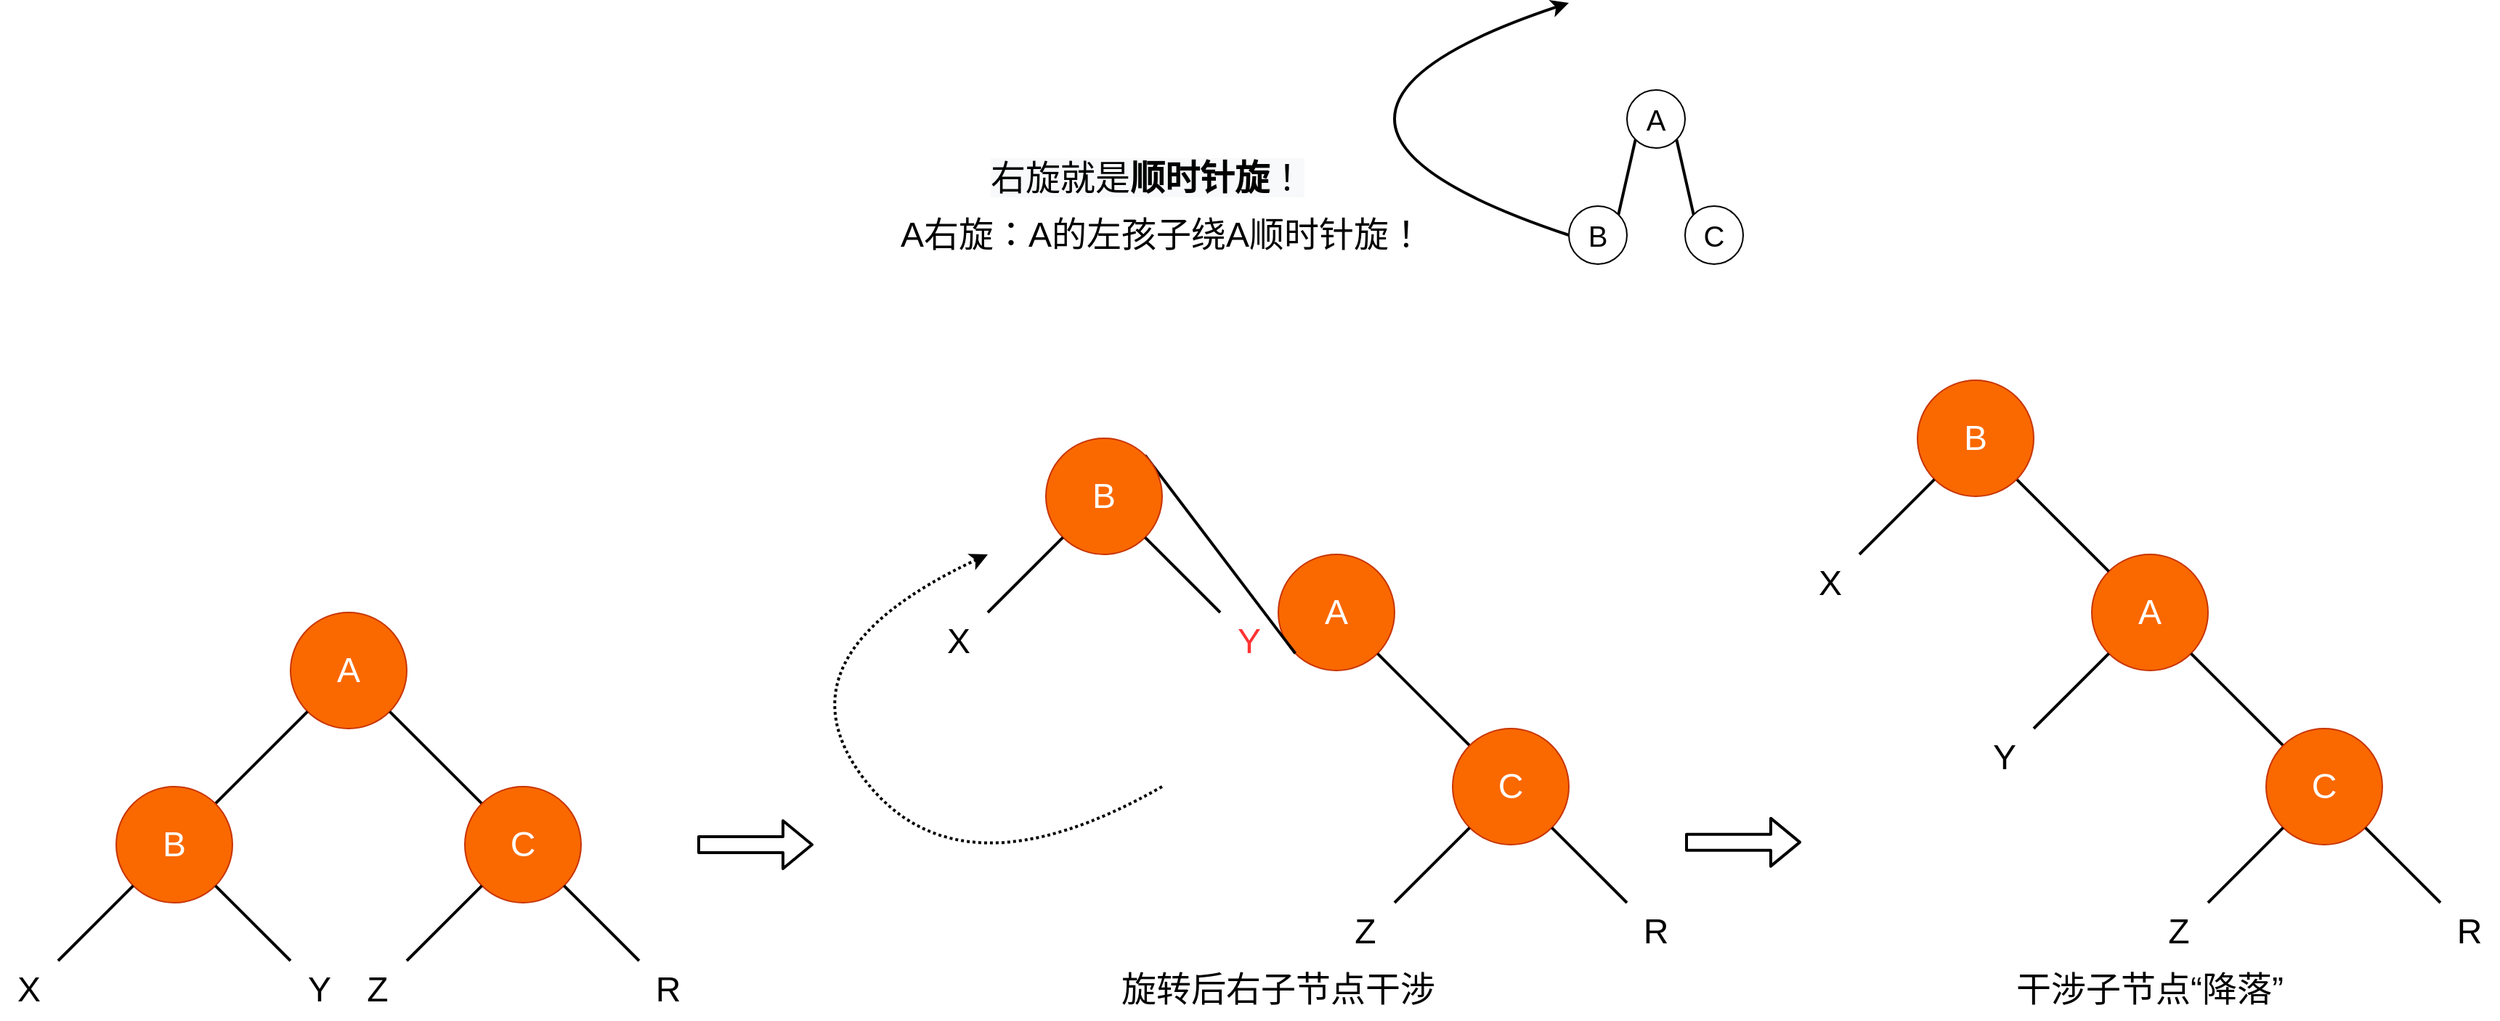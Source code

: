 <mxfile version="13.9.9" type="device"><diagram id="jVoWqFQbpRaQC1ALz-jr" name="第 1 页"><mxGraphModel dx="2844" dy="1644" grid="1" gridSize="10" guides="1" tooltips="1" connect="1" arrows="1" fold="1" page="1" pageScale="1" pageWidth="827" pageHeight="1169" math="0" shadow="0"><root><mxCell id="0"/><mxCell id="1" parent="0"/><mxCell id="ExIwLCawBshyTk29DiC1-1" value="&lt;font style=&quot;font-size: 24px&quot;&gt;A&lt;/font&gt;" style="ellipse;whiteSpace=wrap;html=1;fillColor=#fa6800;strokeColor=#C73500;fontColor=#ffffff;" parent="1" vertex="1"><mxGeometry x="320" y="440" width="80" height="80" as="geometry"/></mxCell><mxCell id="ExIwLCawBshyTk29DiC1-2" value="" style="endArrow=none;html=1;strokeWidth=2;entryX=0;entryY=1;entryDx=0;entryDy=0;exitX=1;exitY=0;exitDx=0;exitDy=0;" parent="1" source="ExIwLCawBshyTk29DiC1-5" target="ExIwLCawBshyTk29DiC1-1" edge="1"><mxGeometry width="50" height="50" relative="1" as="geometry"><mxPoint x="280" y="560" as="sourcePoint"/><mxPoint x="330" y="510" as="targetPoint"/></mxGeometry></mxCell><mxCell id="ExIwLCawBshyTk29DiC1-4" value="" style="endArrow=none;html=1;strokeWidth=2;entryX=1;entryY=1;entryDx=0;entryDy=0;exitX=0;exitY=0;exitDx=0;exitDy=0;" parent="1" source="ExIwLCawBshyTk29DiC1-8" target="ExIwLCawBshyTk29DiC1-1" edge="1"><mxGeometry width="50" height="50" relative="1" as="geometry"><mxPoint x="440" y="560" as="sourcePoint"/><mxPoint x="440" y="530" as="targetPoint"/></mxGeometry></mxCell><mxCell id="ExIwLCawBshyTk29DiC1-5" value="&lt;font style=&quot;font-size: 24px&quot;&gt;B&lt;/font&gt;" style="ellipse;whiteSpace=wrap;html=1;fillColor=#fa6800;strokeColor=#C73500;fontColor=#ffffff;" parent="1" vertex="1"><mxGeometry x="200" y="560" width="80" height="80" as="geometry"/></mxCell><mxCell id="ExIwLCawBshyTk29DiC1-6" value="" style="endArrow=none;html=1;strokeWidth=2;entryX=0;entryY=1;entryDx=0;entryDy=0;" parent="1" target="ExIwLCawBshyTk29DiC1-5" edge="1"><mxGeometry width="50" height="50" relative="1" as="geometry"><mxPoint x="160" y="680" as="sourcePoint"/><mxPoint x="210" y="630" as="targetPoint"/></mxGeometry></mxCell><mxCell id="ExIwLCawBshyTk29DiC1-7" value="" style="endArrow=none;html=1;strokeWidth=2;entryX=1;entryY=1;entryDx=0;entryDy=0;" parent="1" target="ExIwLCawBshyTk29DiC1-5" edge="1"><mxGeometry width="50" height="50" relative="1" as="geometry"><mxPoint x="320" y="680" as="sourcePoint"/><mxPoint x="320" y="650" as="targetPoint"/></mxGeometry></mxCell><mxCell id="ExIwLCawBshyTk29DiC1-8" value="&lt;font style=&quot;font-size: 24px&quot;&gt;C&lt;/font&gt;" style="ellipse;whiteSpace=wrap;html=1;fillColor=#fa6800;strokeColor=#C73500;fontColor=#ffffff;" parent="1" vertex="1"><mxGeometry x="440" y="560" width="80" height="80" as="geometry"/></mxCell><mxCell id="ExIwLCawBshyTk29DiC1-9" value="" style="endArrow=none;html=1;strokeWidth=2;entryX=0;entryY=1;entryDx=0;entryDy=0;" parent="1" target="ExIwLCawBshyTk29DiC1-8" edge="1"><mxGeometry width="50" height="50" relative="1" as="geometry"><mxPoint x="400" y="680" as="sourcePoint"/><mxPoint x="450" y="630" as="targetPoint"/></mxGeometry></mxCell><mxCell id="ExIwLCawBshyTk29DiC1-10" value="" style="endArrow=none;html=1;strokeWidth=2;entryX=1;entryY=1;entryDx=0;entryDy=0;" parent="1" target="ExIwLCawBshyTk29DiC1-8" edge="1"><mxGeometry width="50" height="50" relative="1" as="geometry"><mxPoint x="560" y="680" as="sourcePoint"/><mxPoint x="560" y="650" as="targetPoint"/></mxGeometry></mxCell><mxCell id="ExIwLCawBshyTk29DiC1-11" value="&lt;font style=&quot;font-size: 24px&quot;&gt;X&lt;/font&gt;" style="text;html=1;strokeColor=none;fillColor=none;align=center;verticalAlign=middle;whiteSpace=wrap;rounded=0;" parent="1" vertex="1"><mxGeometry x="120" y="680" width="40" height="40" as="geometry"/></mxCell><mxCell id="ExIwLCawBshyTk29DiC1-12" value="&lt;font style=&quot;font-size: 24px&quot;&gt;Y&lt;/font&gt;" style="text;html=1;strokeColor=none;fillColor=none;align=center;verticalAlign=middle;whiteSpace=wrap;rounded=0;" parent="1" vertex="1"><mxGeometry x="320" y="680" width="40" height="40" as="geometry"/></mxCell><mxCell id="ExIwLCawBshyTk29DiC1-13" value="&lt;font style=&quot;font-size: 24px&quot;&gt;Z&lt;/font&gt;" style="text;html=1;strokeColor=none;fillColor=none;align=center;verticalAlign=middle;whiteSpace=wrap;rounded=0;" parent="1" vertex="1"><mxGeometry x="360" y="680" width="40" height="40" as="geometry"/></mxCell><mxCell id="ExIwLCawBshyTk29DiC1-14" value="&lt;font style=&quot;font-size: 24px&quot;&gt;R&lt;/font&gt;" style="text;html=1;strokeColor=none;fillColor=none;align=center;verticalAlign=middle;whiteSpace=wrap;rounded=0;" parent="1" vertex="1"><mxGeometry x="560" y="680" width="40" height="40" as="geometry"/></mxCell><mxCell id="ExIwLCawBshyTk29DiC1-18" value="&lt;font style=&quot;font-size: 24px&quot;&gt;A&lt;/font&gt;" style="ellipse;whiteSpace=wrap;html=1;fillColor=#fa6800;strokeColor=#C73500;fontColor=#ffffff;" parent="1" vertex="1"><mxGeometry x="1000" y="400" width="80" height="80" as="geometry"/></mxCell><mxCell id="ExIwLCawBshyTk29DiC1-19" value="" style="endArrow=none;html=1;strokeWidth=2;entryX=0;entryY=1;entryDx=0;entryDy=0;exitX=1;exitY=0;exitDx=0;exitDy=0;" parent="1" source="ExIwLCawBshyTk29DiC1-21" target="ExIwLCawBshyTk29DiC1-18" edge="1"><mxGeometry width="50" height="50" relative="1" as="geometry"><mxPoint x="960" y="520" as="sourcePoint"/><mxPoint x="1010" y="470" as="targetPoint"/></mxGeometry></mxCell><mxCell id="ExIwLCawBshyTk29DiC1-20" value="" style="endArrow=none;html=1;strokeWidth=2;entryX=1;entryY=1;entryDx=0;entryDy=0;exitX=0;exitY=0;exitDx=0;exitDy=0;" parent="1" source="ExIwLCawBshyTk29DiC1-24" target="ExIwLCawBshyTk29DiC1-18" edge="1"><mxGeometry width="50" height="50" relative="1" as="geometry"><mxPoint x="1120" y="520" as="sourcePoint"/><mxPoint x="1120" y="490" as="targetPoint"/></mxGeometry></mxCell><mxCell id="ExIwLCawBshyTk29DiC1-21" value="&lt;font style=&quot;font-size: 24px&quot;&gt;B&lt;/font&gt;" style="ellipse;whiteSpace=wrap;html=1;fillColor=#fa6800;strokeColor=#C73500;fontColor=#ffffff;" parent="1" vertex="1"><mxGeometry x="840" y="320" width="80" height="80" as="geometry"/></mxCell><mxCell id="ExIwLCawBshyTk29DiC1-22" value="" style="endArrow=none;html=1;strokeWidth=2;entryX=0;entryY=1;entryDx=0;entryDy=0;" parent="1" target="ExIwLCawBshyTk29DiC1-21" edge="1"><mxGeometry width="50" height="50" relative="1" as="geometry"><mxPoint x="800" y="440.0" as="sourcePoint"/><mxPoint x="850" y="390" as="targetPoint"/></mxGeometry></mxCell><mxCell id="ExIwLCawBshyTk29DiC1-23" value="" style="endArrow=none;html=1;strokeWidth=2;entryX=1;entryY=1;entryDx=0;entryDy=0;" parent="1" target="ExIwLCawBshyTk29DiC1-21" edge="1"><mxGeometry width="50" height="50" relative="1" as="geometry"><mxPoint x="960" y="440.0" as="sourcePoint"/><mxPoint x="960" y="410" as="targetPoint"/></mxGeometry></mxCell><mxCell id="ExIwLCawBshyTk29DiC1-24" value="&lt;font style=&quot;font-size: 24px&quot;&gt;C&lt;/font&gt;" style="ellipse;whiteSpace=wrap;html=1;fillColor=#fa6800;strokeColor=#C73500;fontColor=#ffffff;" parent="1" vertex="1"><mxGeometry x="1120" y="520" width="80" height="80" as="geometry"/></mxCell><mxCell id="ExIwLCawBshyTk29DiC1-25" value="" style="endArrow=none;html=1;strokeWidth=2;entryX=0;entryY=1;entryDx=0;entryDy=0;" parent="1" target="ExIwLCawBshyTk29DiC1-24" edge="1"><mxGeometry width="50" height="50" relative="1" as="geometry"><mxPoint x="1080" y="640.0" as="sourcePoint"/><mxPoint x="1130" y="590" as="targetPoint"/></mxGeometry></mxCell><mxCell id="ExIwLCawBshyTk29DiC1-26" value="" style="endArrow=none;html=1;strokeWidth=2;entryX=1;entryY=1;entryDx=0;entryDy=0;" parent="1" target="ExIwLCawBshyTk29DiC1-24" edge="1"><mxGeometry width="50" height="50" relative="1" as="geometry"><mxPoint x="1240" y="640.0" as="sourcePoint"/><mxPoint x="1240" y="610" as="targetPoint"/></mxGeometry></mxCell><mxCell id="ExIwLCawBshyTk29DiC1-27" value="&lt;font style=&quot;font-size: 24px&quot;&gt;X&lt;/font&gt;" style="text;html=1;strokeColor=none;fillColor=none;align=center;verticalAlign=middle;whiteSpace=wrap;rounded=0;" parent="1" vertex="1"><mxGeometry x="760" y="440" width="40" height="40" as="geometry"/></mxCell><mxCell id="ExIwLCawBshyTk29DiC1-28" value="&lt;font style=&quot;font-size: 24px&quot; color=&quot;#ff3333&quot;&gt;Y&lt;/font&gt;" style="text;html=1;strokeColor=none;fillColor=none;align=center;verticalAlign=middle;whiteSpace=wrap;rounded=0;" parent="1" vertex="1"><mxGeometry x="960" y="440" width="40" height="40" as="geometry"/></mxCell><mxCell id="ExIwLCawBshyTk29DiC1-29" value="&lt;font style=&quot;font-size: 24px&quot;&gt;Z&lt;/font&gt;" style="text;html=1;strokeColor=none;fillColor=none;align=center;verticalAlign=middle;whiteSpace=wrap;rounded=0;" parent="1" vertex="1"><mxGeometry x="1040" y="640" width="40" height="40" as="geometry"/></mxCell><mxCell id="ExIwLCawBshyTk29DiC1-30" value="&lt;font style=&quot;font-size: 24px&quot;&gt;R&lt;/font&gt;" style="text;html=1;strokeColor=none;fillColor=none;align=center;verticalAlign=middle;whiteSpace=wrap;rounded=0;" parent="1" vertex="1"><mxGeometry x="1240" y="640" width="40" height="40" as="geometry"/></mxCell><mxCell id="ExIwLCawBshyTk29DiC1-35" value="&lt;span style=&quot;font-size: 24px&quot;&gt;旋转后右子节点干涉&lt;/span&gt;" style="text;html=1;strokeColor=none;fillColor=none;align=center;verticalAlign=middle;whiteSpace=wrap;rounded=0;" parent="1" vertex="1"><mxGeometry x="880" y="680" width="240" height="40" as="geometry"/></mxCell><mxCell id="ExIwLCawBshyTk29DiC1-49" value="&lt;span style=&quot;font-size: 24px&quot;&gt;干涉子节点“降落”&lt;/span&gt;" style="text;html=1;strokeColor=none;fillColor=none;align=center;verticalAlign=middle;whiteSpace=wrap;rounded=0;" parent="1" vertex="1"><mxGeometry x="1480" y="680" width="240" height="40" as="geometry"/></mxCell><mxCell id="4E2n-Z1skDPnsJsQcWIy-2" value="" style="curved=1;endArrow=classic;html=1;strokeWidth=2;dashed=1;dashPattern=1 1;" parent="1" edge="1"><mxGeometry width="50" height="50" relative="1" as="geometry"><mxPoint x="920" y="560" as="sourcePoint"/><mxPoint x="800" y="400" as="targetPoint"/><Array as="points"><mxPoint x="780" y="640"/><mxPoint x="650" y="470"/></Array></mxGeometry></mxCell><mxCell id="4E2n-Z1skDPnsJsQcWIy-15" value="&lt;font style=&quot;font-size: 24px&quot;&gt;A&lt;/font&gt;" style="ellipse;whiteSpace=wrap;html=1;fillColor=#fa6800;strokeColor=#C73500;fontColor=#ffffff;" parent="1" vertex="1"><mxGeometry x="1560" y="400" width="80" height="80" as="geometry"/></mxCell><mxCell id="4E2n-Z1skDPnsJsQcWIy-16" value="" style="endArrow=none;html=1;strokeWidth=2;entryX=0;entryY=0;entryDx=0;entryDy=0;exitX=1;exitY=1;exitDx=0;exitDy=0;" parent="1" source="4E2n-Z1skDPnsJsQcWIy-18" target="4E2n-Z1skDPnsJsQcWIy-15" edge="1"><mxGeometry width="50" height="50" relative="1" as="geometry"><mxPoint x="1520" y="520" as="sourcePoint"/><mxPoint x="1570" y="470" as="targetPoint"/></mxGeometry></mxCell><mxCell id="4E2n-Z1skDPnsJsQcWIy-17" value="" style="endArrow=none;html=1;strokeWidth=2;entryX=1;entryY=1;entryDx=0;entryDy=0;exitX=0;exitY=0;exitDx=0;exitDy=0;" parent="1" source="4E2n-Z1skDPnsJsQcWIy-21" target="4E2n-Z1skDPnsJsQcWIy-15" edge="1"><mxGeometry width="50" height="50" relative="1" as="geometry"><mxPoint x="1680" y="520" as="sourcePoint"/><mxPoint x="1680" y="490" as="targetPoint"/></mxGeometry></mxCell><mxCell id="4E2n-Z1skDPnsJsQcWIy-18" value="&lt;font style=&quot;font-size: 24px&quot;&gt;B&lt;/font&gt;" style="ellipse;whiteSpace=wrap;html=1;fillColor=#fa6800;strokeColor=#C73500;fontColor=#ffffff;" parent="1" vertex="1"><mxGeometry x="1440" y="280" width="80" height="80" as="geometry"/></mxCell><mxCell id="4E2n-Z1skDPnsJsQcWIy-19" value="" style="endArrow=none;html=1;strokeWidth=2;entryX=0;entryY=1;entryDx=0;entryDy=0;" parent="1" target="4E2n-Z1skDPnsJsQcWIy-18" edge="1"><mxGeometry width="50" height="50" relative="1" as="geometry"><mxPoint x="1400" y="400" as="sourcePoint"/><mxPoint x="1410" y="390" as="targetPoint"/></mxGeometry></mxCell><mxCell id="4E2n-Z1skDPnsJsQcWIy-20" value="" style="endArrow=none;html=1;strokeWidth=2;entryX=0;entryY=1;entryDx=0;entryDy=0;" parent="1" target="4E2n-Z1skDPnsJsQcWIy-15" edge="1"><mxGeometry width="50" height="50" relative="1" as="geometry"><mxPoint x="1520" y="520" as="sourcePoint"/><mxPoint x="1520.004" y="500.004" as="targetPoint"/></mxGeometry></mxCell><mxCell id="4E2n-Z1skDPnsJsQcWIy-21" value="&lt;font style=&quot;font-size: 24px&quot;&gt;C&lt;/font&gt;" style="ellipse;whiteSpace=wrap;html=1;fillColor=#fa6800;strokeColor=#C73500;fontColor=#ffffff;" parent="1" vertex="1"><mxGeometry x="1680" y="520" width="80" height="80" as="geometry"/></mxCell><mxCell id="4E2n-Z1skDPnsJsQcWIy-22" value="" style="endArrow=none;html=1;strokeWidth=2;entryX=0;entryY=1;entryDx=0;entryDy=0;" parent="1" target="4E2n-Z1skDPnsJsQcWIy-21" edge="1"><mxGeometry width="50" height="50" relative="1" as="geometry"><mxPoint x="1640.0" y="640" as="sourcePoint"/><mxPoint x="1690" y="590" as="targetPoint"/></mxGeometry></mxCell><mxCell id="4E2n-Z1skDPnsJsQcWIy-23" value="" style="endArrow=none;html=1;strokeWidth=2;entryX=1;entryY=1;entryDx=0;entryDy=0;" parent="1" target="4E2n-Z1skDPnsJsQcWIy-21" edge="1"><mxGeometry width="50" height="50" relative="1" as="geometry"><mxPoint x="1800.0" y="640" as="sourcePoint"/><mxPoint x="1800" y="610" as="targetPoint"/></mxGeometry></mxCell><mxCell id="4E2n-Z1skDPnsJsQcWIy-24" value="&lt;font style=&quot;font-size: 24px&quot;&gt;X&lt;/font&gt;" style="text;html=1;strokeColor=none;fillColor=none;align=center;verticalAlign=middle;whiteSpace=wrap;rounded=0;" parent="1" vertex="1"><mxGeometry x="1360" y="400" width="40" height="40" as="geometry"/></mxCell><mxCell id="4E2n-Z1skDPnsJsQcWIy-25" value="&lt;font style=&quot;font-size: 24px&quot;&gt;Y&lt;/font&gt;" style="text;html=1;strokeColor=none;fillColor=none;align=center;verticalAlign=middle;whiteSpace=wrap;rounded=0;" parent="1" vertex="1"><mxGeometry x="1480" y="520" width="40" height="40" as="geometry"/></mxCell><mxCell id="4E2n-Z1skDPnsJsQcWIy-26" value="&lt;font style=&quot;font-size: 24px&quot;&gt;Z&lt;/font&gt;" style="text;html=1;strokeColor=none;fillColor=none;align=center;verticalAlign=middle;whiteSpace=wrap;rounded=0;" parent="1" vertex="1"><mxGeometry x="1600" y="640" width="40" height="40" as="geometry"/></mxCell><mxCell id="4E2n-Z1skDPnsJsQcWIy-27" value="&lt;font style=&quot;font-size: 24px&quot;&gt;R&lt;/font&gt;" style="text;html=1;strokeColor=none;fillColor=none;align=center;verticalAlign=middle;whiteSpace=wrap;rounded=0;" parent="1" vertex="1"><mxGeometry x="1800" y="640" width="40" height="40" as="geometry"/></mxCell><mxCell id="4E2n-Z1skDPnsJsQcWIy-45" value="" style="shape=flexArrow;endArrow=classic;html=1;strokeWidth=2;fontColor=#FF3333;" parent="1" edge="1"><mxGeometry width="50" height="50" relative="1" as="geometry"><mxPoint x="600" y="600" as="sourcePoint"/><mxPoint x="680" y="600" as="targetPoint"/></mxGeometry></mxCell><mxCell id="3BGzp8JKI7esURXsCmKq-1" value="" style="curved=1;endArrow=classic;html=1;strokeWidth=2;exitX=0;exitY=0.5;exitDx=0;exitDy=0;" parent="1" source="3BGzp8JKI7esURXsCmKq-5" edge="1"><mxGeometry width="50" height="50" relative="1" as="geometry"><mxPoint x="1320" y="183.45" as="sourcePoint"/><mxPoint x="1200" y="20" as="targetPoint"/><Array as="points"><mxPoint x="1080" y="140"/><mxPoint x="1080" y="60"/></Array></mxGeometry></mxCell><mxCell id="3BGzp8JKI7esURXsCmKq-2" value="&lt;span style=&quot;font-size: 24px&quot;&gt;A右旋：A的左孩子绕A顺时针旋！&lt;/span&gt;" style="text;html=1;strokeColor=none;fillColor=none;align=center;verticalAlign=middle;whiteSpace=wrap;rounded=0;" parent="1" vertex="1"><mxGeometry x="720" y="160" width="400" height="40" as="geometry"/></mxCell><mxCell id="3BGzp8JKI7esURXsCmKq-3" value="&lt;span style=&quot;color: rgb(0 , 0 , 0) ; font-family: &amp;#34;helvetica&amp;#34; ; font-size: 24px ; font-style: normal ; font-weight: 400 ; letter-spacing: normal ; text-align: center ; text-indent: 0px ; text-transform: none ; word-spacing: 0px ; background-color: rgb(248 , 249 , 250) ; display: inline ; float: none&quot;&gt;右旋就是&lt;/span&gt;&lt;span style=&quot;color: rgb(0 , 0 , 0) ; font-family: &amp;#34;helvetica&amp;#34; ; font-size: 24px ; font-style: normal ; letter-spacing: normal ; text-align: center ; text-indent: 0px ; text-transform: none ; word-spacing: 0px ; background-color: rgb(248 , 249 , 250) ; display: inline ; float: none&quot;&gt;&lt;b&gt;顺&lt;/b&gt;&lt;/span&gt;&lt;span style=&quot;color: rgb(0 , 0 , 0) ; font-family: &amp;#34;helvetica&amp;#34; ; font-size: 24px ; font-style: normal ; letter-spacing: normal ; text-align: center ; text-indent: 0px ; text-transform: none ; word-spacing: 0px ; background-color: rgb(248 , 249 , 250) ; display: inline ; float: none&quot;&gt;&lt;b&gt;时针旋&lt;/b&gt;&lt;/span&gt;&lt;span style=&quot;color: rgb(0 , 0 , 0) ; font-family: &amp;#34;helvetica&amp;#34; ; font-size: 24px ; font-style: normal ; font-weight: 400 ; letter-spacing: normal ; text-align: center ; text-indent: 0px ; text-transform: none ; word-spacing: 0px ; background-color: rgb(248 , 249 , 250) ; display: inline ; float: none&quot;&gt;！&lt;/span&gt;" style="text;whiteSpace=wrap;html=1;" parent="1" vertex="1"><mxGeometry x="800" y="120" width="240" height="40" as="geometry"/></mxCell><mxCell id="3BGzp8JKI7esURXsCmKq-4" value="&lt;font style=&quot;font-size: 20px&quot;&gt;A&lt;/font&gt;" style="ellipse;whiteSpace=wrap;html=1;" parent="1" vertex="1"><mxGeometry x="1240" y="80" width="40" height="40" as="geometry"/></mxCell><mxCell id="3BGzp8JKI7esURXsCmKq-5" value="&lt;font style=&quot;font-size: 20px&quot;&gt;B&lt;/font&gt;" style="ellipse;whiteSpace=wrap;html=1;" parent="1" vertex="1"><mxGeometry x="1200" y="160" width="40" height="40" as="geometry"/></mxCell><mxCell id="3BGzp8JKI7esURXsCmKq-6" value="&lt;font style=&quot;font-size: 20px&quot;&gt;C&lt;/font&gt;" style="ellipse;whiteSpace=wrap;html=1;" parent="1" vertex="1"><mxGeometry x="1280" y="160" width="40" height="40" as="geometry"/></mxCell><mxCell id="3BGzp8JKI7esURXsCmKq-7" value="" style="endArrow=none;html=1;strokeWidth=2;entryX=0;entryY=1;entryDx=0;entryDy=0;exitX=1;exitY=0;exitDx=0;exitDy=0;" parent="1" source="3BGzp8JKI7esURXsCmKq-5" target="3BGzp8JKI7esURXsCmKq-4" edge="1"><mxGeometry width="50" height="50" relative="1" as="geometry"><mxPoint x="1150.004" y="183.436" as="sourcePoint"/><mxPoint x="1213.436" y="120.004" as="targetPoint"/></mxGeometry></mxCell><mxCell id="3BGzp8JKI7esURXsCmKq-8" value="" style="endArrow=none;html=1;strokeWidth=2;entryX=1;entryY=1;entryDx=0;entryDy=0;exitX=0;exitY=0;exitDx=0;exitDy=0;" parent="1" source="3BGzp8JKI7esURXsCmKq-6" target="3BGzp8JKI7esURXsCmKq-4" edge="1"><mxGeometry width="50" height="50" relative="1" as="geometry"><mxPoint x="1244.142" y="175.858" as="sourcePoint"/><mxPoint x="1255.858" y="124.142" as="targetPoint"/></mxGeometry></mxCell><mxCell id="donLQZazoYgoB6TkZThS-1" value="" style="shape=flexArrow;endArrow=classic;html=1;strokeWidth=2;fontColor=#FF3333;" edge="1" parent="1"><mxGeometry width="50" height="50" relative="1" as="geometry"><mxPoint x="1280" y="598.33" as="sourcePoint"/><mxPoint x="1360" y="598.33" as="targetPoint"/></mxGeometry></mxCell></root></mxGraphModel></diagram></mxfile>